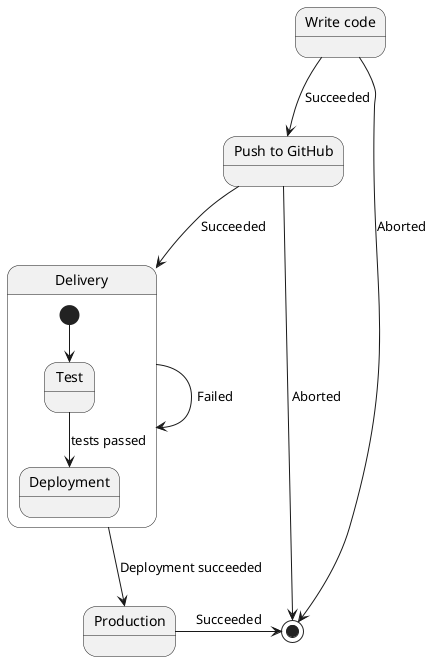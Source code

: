 @startuml

state "Write code" as State1
state "Push to GitHub" as State2

State1 --> State2 : Succeeded
State1 --> [*] : Aborted
State2 --> Delivery : Succeeded
State2 --> [*] : Aborted

state Delivery {
  [*] --> Test 
  Test --> Deployment : tests passed
}

Delivery --> Delivery : Failed
Delivery --> Production : Deployment succeeded

Production -right-> [*] : Succeeded

@enduml
